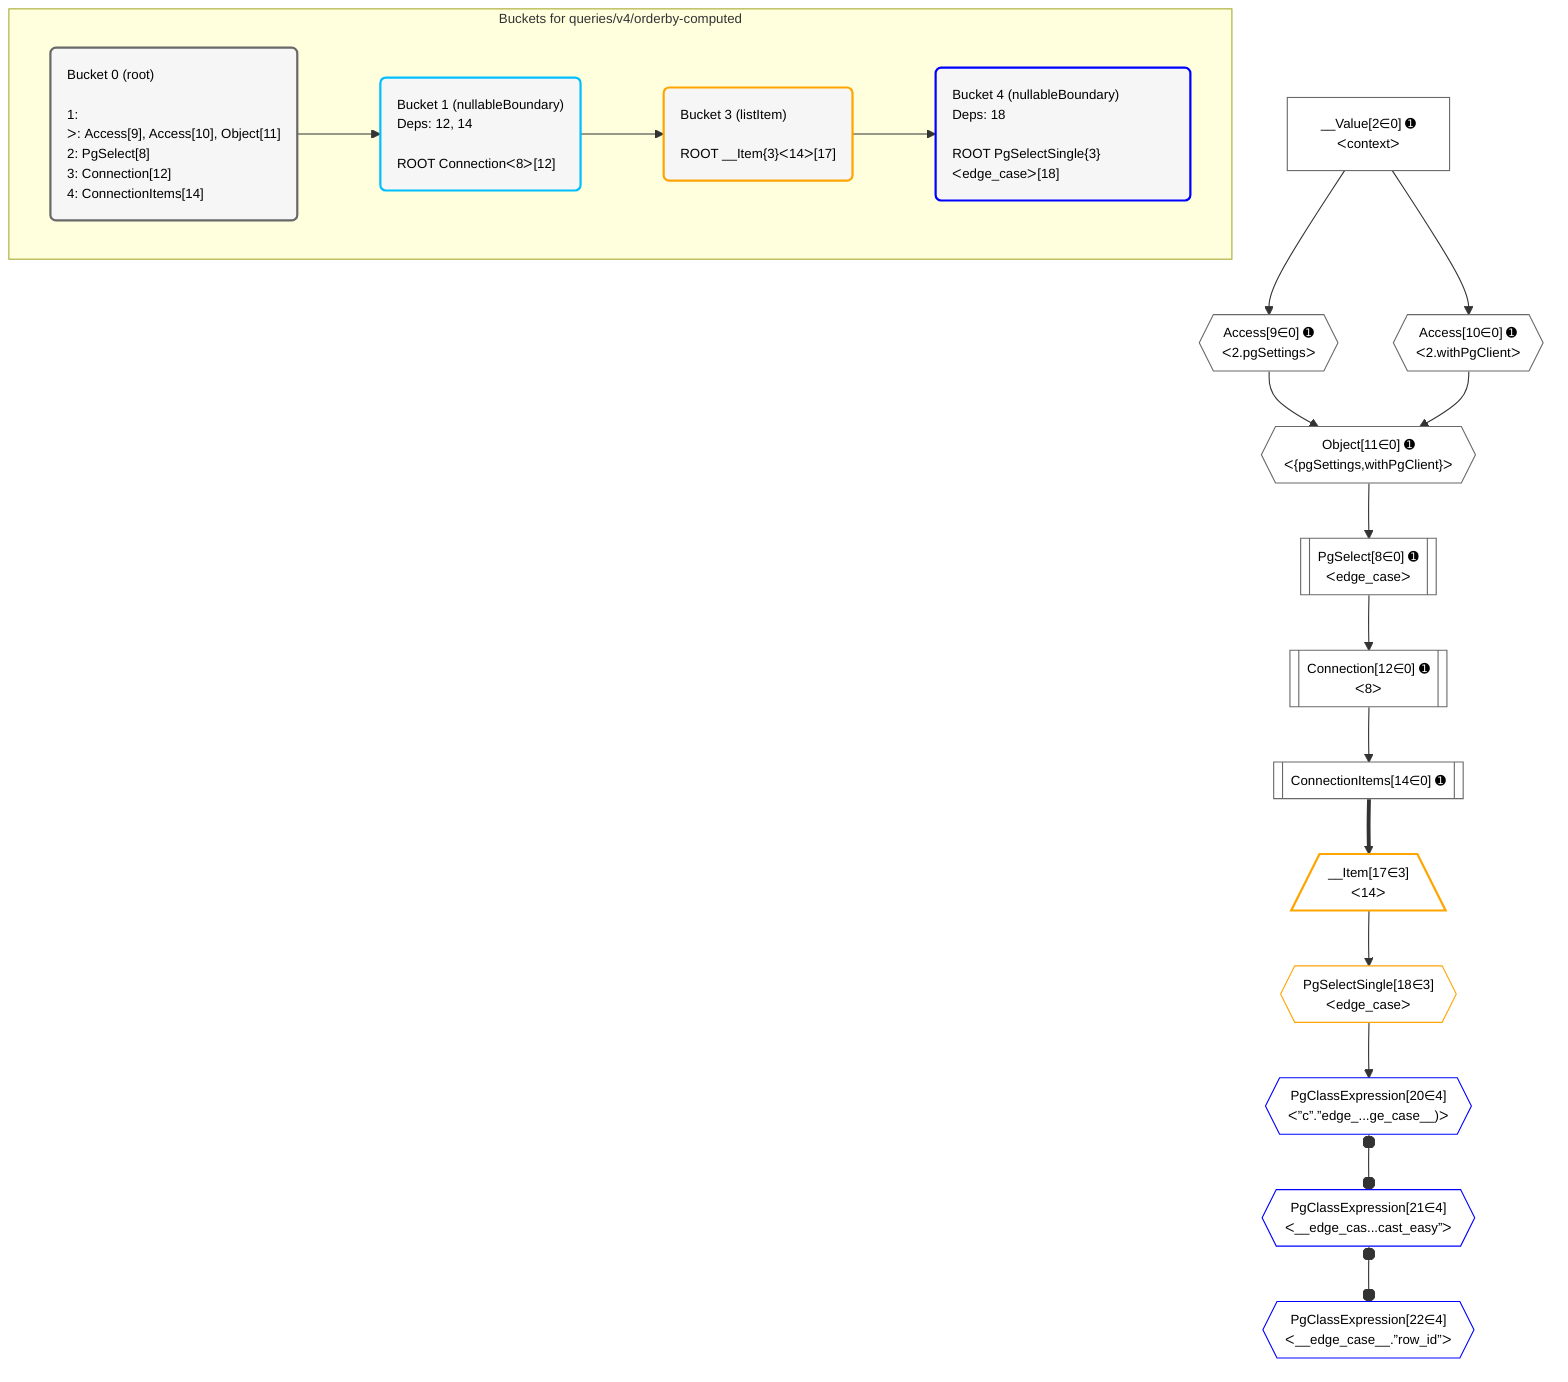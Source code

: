 %%{init: {'themeVariables': { 'fontSize': '12px'}}}%%
graph TD
    classDef path fill:#eee,stroke:#000,color:#000
    classDef plan fill:#fff,stroke-width:1px,color:#000
    classDef itemplan fill:#fff,stroke-width:2px,color:#000
    classDef unbatchedplan fill:#dff,stroke-width:1px,color:#000
    classDef sideeffectplan fill:#fcc,stroke-width:2px,color:#000
    classDef bucket fill:#f6f6f6,color:#000,stroke-width:2px,text-align:left

    subgraph "Buckets for queries/v4/orderby-computed"
    Bucket0("Bucket 0 (root)<br /><br />1: <br />ᐳ: Access[9], Access[10], Object[11]<br />2: PgSelect[8]<br />3: Connection[12]<br />4: ConnectionItems[14]"):::bucket
    Bucket1("Bucket 1 (nullableBoundary)<br />Deps: 12, 14<br /><br />ROOT Connectionᐸ8ᐳ[12]"):::bucket
    Bucket3("Bucket 3 (listItem)<br /><br />ROOT __Item{3}ᐸ14ᐳ[17]"):::bucket
    Bucket4("Bucket 4 (nullableBoundary)<br />Deps: 18<br /><br />ROOT PgSelectSingle{3}ᐸedge_caseᐳ[18]"):::bucket
    end
    Bucket0 --> Bucket1
    Bucket1 --> Bucket3
    Bucket3 --> Bucket4

    %% plan dependencies
    Object11{{"Object[11∈0] ➊<br />ᐸ{pgSettings,withPgClient}ᐳ"}}:::plan
    Access9{{"Access[9∈0] ➊<br />ᐸ2.pgSettingsᐳ"}}:::plan
    Access10{{"Access[10∈0] ➊<br />ᐸ2.withPgClientᐳ"}}:::plan
    Access9 & Access10 --> Object11
    PgSelect8[["PgSelect[8∈0] ➊<br />ᐸedge_caseᐳ"]]:::plan
    Object11 --> PgSelect8
    __Value2["__Value[2∈0] ➊<br />ᐸcontextᐳ"]:::plan
    __Value2 --> Access9
    __Value2 --> Access10
    Connection12[["Connection[12∈0] ➊<br />ᐸ8ᐳ"]]:::plan
    PgSelect8 --> Connection12
    ConnectionItems14[["ConnectionItems[14∈0] ➊"]]:::plan
    Connection12 --> ConnectionItems14
    __Item17[/"__Item[17∈3]<br />ᐸ14ᐳ"\]:::itemplan
    ConnectionItems14 ==> __Item17
    PgSelectSingle18{{"PgSelectSingle[18∈3]<br />ᐸedge_caseᐳ"}}:::plan
    __Item17 --> PgSelectSingle18
    PgClassExpression20{{"PgClassExpression[20∈4]<br />ᐸ”c”.”edge_...ge_case__)ᐳ"}}:::plan
    PgSelectSingle18 --> PgClassExpression20
    PgClassExpression21{{"PgClassExpression[21∈4]<br />ᐸ__edge_cas...cast_easy”ᐳ"}}:::plan
    PgClassExpression20 o--o PgClassExpression21
    PgClassExpression22{{"PgClassExpression[22∈4]<br />ᐸ__edge_case__.”row_id”ᐳ"}}:::plan
    PgClassExpression21 o--o PgClassExpression22

    %% define steps
    classDef bucket0 stroke:#696969
    class Bucket0,__Value2,PgSelect8,Access9,Access10,Object11,Connection12,ConnectionItems14 bucket0
    classDef bucket1 stroke:#00bfff
    class Bucket1 bucket1
    classDef bucket3 stroke:#ffa500
    class Bucket3,__Item17,PgSelectSingle18 bucket3
    classDef bucket4 stroke:#0000ff
    class Bucket4,PgClassExpression20,PgClassExpression21,PgClassExpression22 bucket4